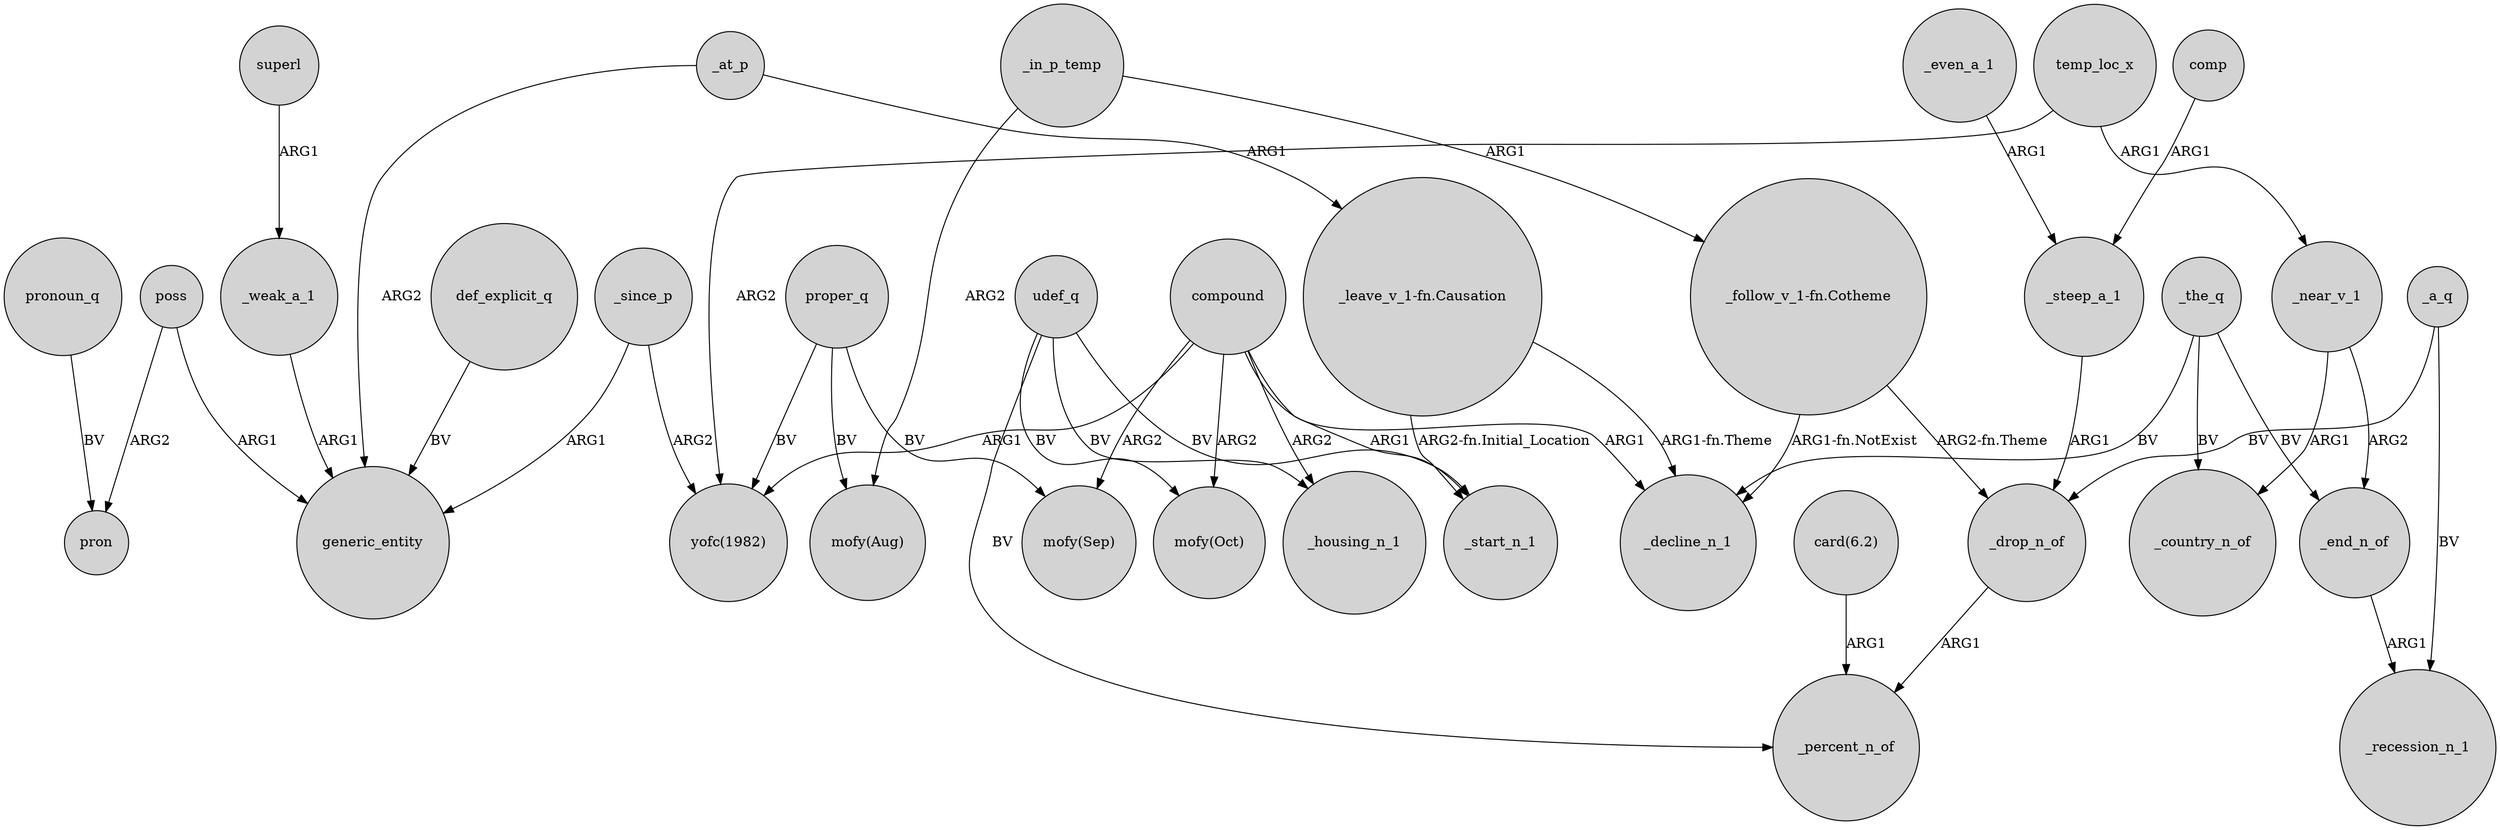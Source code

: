 digraph {
	node [shape=circle style=filled]
	proper_q -> "yofc(1982)" [label=BV]
	comp -> _steep_a_1 [label=ARG1]
	poss -> generic_entity [label=ARG1]
	"_follow_v_1-fn.Cotheme" -> _drop_n_of [label="ARG2-fn.Theme"]
	"_leave_v_1-fn.Causation" -> _decline_n_1 [label="ARG1-fn.Theme"]
	poss -> pron [label=ARG2]
	_at_p -> generic_entity [label=ARG2]
	_the_q -> _end_n_of [label=BV]
	udef_q -> "mofy(Oct)" [label=BV]
	udef_q -> _housing_n_1 [label=BV]
	"_leave_v_1-fn.Causation" -> _start_n_1 [label="ARG2-fn.Initial_Location"]
	superl -> _weak_a_1 [label=ARG1]
	def_explicit_q -> generic_entity [label=BV]
	_a_q -> _drop_n_of [label=BV]
	proper_q -> "mofy(Sep)" [label=BV]
	_the_q -> _decline_n_1 [label=BV]
	_near_v_1 -> _country_n_of [label=ARG1]
	_in_p_temp -> "_follow_v_1-fn.Cotheme" [label=ARG1]
	udef_q -> _start_n_1 [label=BV]
	_even_a_1 -> _steep_a_1 [label=ARG1]
	_drop_n_of -> _percent_n_of [label=ARG1]
	pronoun_q -> pron [label=BV]
	_since_p -> generic_entity [label=ARG1]
	_the_q -> _country_n_of [label=BV]
	"_follow_v_1-fn.Cotheme" -> _decline_n_1 [label="ARG1-fn.NotExist"]
	temp_loc_x -> _near_v_1 [label=ARG1]
	_in_p_temp -> "mofy(Aug)" [label=ARG2]
	temp_loc_x -> "yofc(1982)" [label=ARG2]
	compound -> "yofc(1982)" [label=ARG1]
	proper_q -> "mofy(Aug)" [label=BV]
	_weak_a_1 -> generic_entity [label=ARG1]
	_a_q -> _recession_n_1 [label=BV]
	compound -> "mofy(Sep)" [label=ARG2]
	compound -> "mofy(Oct)" [label=ARG2]
	compound -> _housing_n_1 [label=ARG2]
	compound -> _decline_n_1 [label=ARG1]
	_near_v_1 -> _end_n_of [label=ARG2]
	"card(6.2)" -> _percent_n_of [label=ARG1]
	_since_p -> "yofc(1982)" [label=ARG2]
	udef_q -> _percent_n_of [label=BV]
	compound -> _start_n_1 [label=ARG1]
	_end_n_of -> _recession_n_1 [label=ARG1]
	_at_p -> "_leave_v_1-fn.Causation" [label=ARG1]
	_steep_a_1 -> _drop_n_of [label=ARG1]
}
